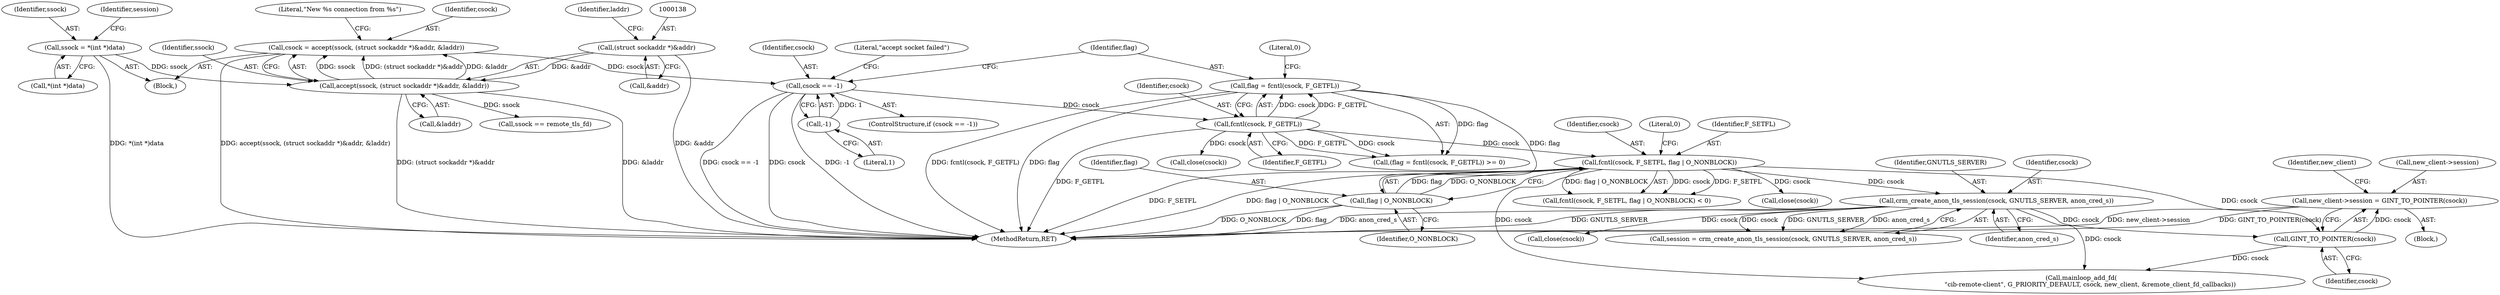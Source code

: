 digraph "0_pacemaker_564f7cc2a51dcd2f28ab12a13394f31be5aa3c93_2@pointer" {
"1000263" [label="(Call,new_client->session = GINT_TO_POINTER(csock))"];
"1000267" [label="(Call,GINT_TO_POINTER(csock))"];
"1000205" [label="(Call,crm_create_anon_tls_session(csock, GNUTLS_SERVER, anon_cred_s))"];
"1000176" [label="(Call,fcntl(csock, F_SETFL, flag | O_NONBLOCK))"];
"1000169" [label="(Call,fcntl(csock, F_GETFL))"];
"1000156" [label="(Call,csock == -1)"];
"1000133" [label="(Call,csock = accept(ssock, (struct sockaddr *)&addr, &laddr))"];
"1000135" [label="(Call,accept(ssock, (struct sockaddr *)&addr, &laddr))"];
"1000113" [label="(Call,ssock = *(int *)data)"];
"1000137" [label="(Call,(struct sockaddr *)&addr)"];
"1000158" [label="(Call,-1)"];
"1000179" [label="(Call,flag | O_NONBLOCK)"];
"1000167" [label="(Call,flag = fcntl(csock, F_GETFL))"];
"1000159" [label="(Literal,1)"];
"1000208" [label="(Identifier,anon_cred_s)"];
"1000177" [label="(Identifier,csock)"];
"1000156" [label="(Call,csock == -1)"];
"1000162" [label="(Literal,\"accept socket failed\")"];
"1000262" [label="(Block,)"];
"1000176" [label="(Call,fcntl(csock, F_SETFL, flag | O_NONBLOCK))"];
"1000263" [label="(Call,new_client->session = GINT_TO_POINTER(csock))"];
"1000267" [label="(Call,GINT_TO_POINTER(csock))"];
"1000114" [label="(Identifier,ssock)"];
"1000271" [label="(Identifier,new_client)"];
"1000146" [label="(Call,ssock == remote_tls_fd)"];
"1000141" [label="(Call,&laddr)"];
"1000216" [label="(Call,close(csock))"];
"1000169" [label="(Call,fcntl(csock, F_GETFL))"];
"1000166" [label="(Call,(flag = fcntl(csock, F_GETFL)) >= 0)"];
"1000171" [label="(Identifier,F_GETFL)"];
"1000139" [label="(Call,&addr)"];
"1000137" [label="(Call,(struct sockaddr *)&addr)"];
"1000288" [label="(MethodReturn,RET)"];
"1000207" [label="(Identifier,GNUTLS_SERVER)"];
"1000115" [label="(Call,*(int *)data)"];
"1000172" [label="(Literal,0)"];
"1000144" [label="(Literal,\"New %s connection from %s\")"];
"1000179" [label="(Call,flag | O_NONBLOCK)"];
"1000157" [label="(Identifier,csock)"];
"1000203" [label="(Call,session = crm_create_anon_tls_session(csock, GNUTLS_SERVER, anon_cred_s))"];
"1000268" [label="(Identifier,csock)"];
"1000264" [label="(Call,new_client->session)"];
"1000158" [label="(Call,-1)"];
"1000273" [label="(Call,mainloop_add_fd(\n         \"cib-remote-client\", G_PRIORITY_DEFAULT, csock, new_client, &remote_client_fd_callbacks))"];
"1000182" [label="(Literal,0)"];
"1000170" [label="(Identifier,csock)"];
"1000194" [label="(Call,close(csock))"];
"1000205" [label="(Call,crm_create_anon_tls_session(csock, GNUTLS_SERVER, anon_cred_s))"];
"1000206" [label="(Identifier,csock)"];
"1000180" [label="(Identifier,flag)"];
"1000181" [label="(Identifier,O_NONBLOCK)"];
"1000167" [label="(Call,flag = fcntl(csock, F_GETFL))"];
"1000175" [label="(Call,fcntl(csock, F_SETFL, flag | O_NONBLOCK) < 0)"];
"1000136" [label="(Identifier,ssock)"];
"1000178" [label="(Identifier,F_SETFL)"];
"1000105" [label="(Block,)"];
"1000155" [label="(ControlStructure,if (csock == -1))"];
"1000133" [label="(Call,csock = accept(ssock, (struct sockaddr *)&addr, &laddr))"];
"1000142" [label="(Identifier,laddr)"];
"1000168" [label="(Identifier,flag)"];
"1000113" [label="(Call,ssock = *(int *)data)"];
"1000186" [label="(Call,close(csock))"];
"1000135" [label="(Call,accept(ssock, (struct sockaddr *)&addr, &laddr))"];
"1000122" [label="(Identifier,session)"];
"1000134" [label="(Identifier,csock)"];
"1000263" -> "1000262"  [label="AST: "];
"1000263" -> "1000267"  [label="CFG: "];
"1000264" -> "1000263"  [label="AST: "];
"1000267" -> "1000263"  [label="AST: "];
"1000271" -> "1000263"  [label="CFG: "];
"1000263" -> "1000288"  [label="DDG: GINT_TO_POINTER(csock)"];
"1000263" -> "1000288"  [label="DDG: new_client->session"];
"1000267" -> "1000263"  [label="DDG: csock"];
"1000267" -> "1000268"  [label="CFG: "];
"1000268" -> "1000267"  [label="AST: "];
"1000205" -> "1000267"  [label="DDG: csock"];
"1000176" -> "1000267"  [label="DDG: csock"];
"1000267" -> "1000273"  [label="DDG: csock"];
"1000205" -> "1000203"  [label="AST: "];
"1000205" -> "1000208"  [label="CFG: "];
"1000206" -> "1000205"  [label="AST: "];
"1000207" -> "1000205"  [label="AST: "];
"1000208" -> "1000205"  [label="AST: "];
"1000203" -> "1000205"  [label="CFG: "];
"1000205" -> "1000288"  [label="DDG: anon_cred_s"];
"1000205" -> "1000288"  [label="DDG: GNUTLS_SERVER"];
"1000205" -> "1000203"  [label="DDG: csock"];
"1000205" -> "1000203"  [label="DDG: GNUTLS_SERVER"];
"1000205" -> "1000203"  [label="DDG: anon_cred_s"];
"1000176" -> "1000205"  [label="DDG: csock"];
"1000205" -> "1000216"  [label="DDG: csock"];
"1000205" -> "1000273"  [label="DDG: csock"];
"1000176" -> "1000175"  [label="AST: "];
"1000176" -> "1000179"  [label="CFG: "];
"1000177" -> "1000176"  [label="AST: "];
"1000178" -> "1000176"  [label="AST: "];
"1000179" -> "1000176"  [label="AST: "];
"1000182" -> "1000176"  [label="CFG: "];
"1000176" -> "1000288"  [label="DDG: F_SETFL"];
"1000176" -> "1000288"  [label="DDG: flag | O_NONBLOCK"];
"1000176" -> "1000175"  [label="DDG: csock"];
"1000176" -> "1000175"  [label="DDG: F_SETFL"];
"1000176" -> "1000175"  [label="DDG: flag | O_NONBLOCK"];
"1000169" -> "1000176"  [label="DDG: csock"];
"1000179" -> "1000176"  [label="DDG: flag"];
"1000179" -> "1000176"  [label="DDG: O_NONBLOCK"];
"1000176" -> "1000186"  [label="DDG: csock"];
"1000176" -> "1000273"  [label="DDG: csock"];
"1000169" -> "1000167"  [label="AST: "];
"1000169" -> "1000171"  [label="CFG: "];
"1000170" -> "1000169"  [label="AST: "];
"1000171" -> "1000169"  [label="AST: "];
"1000167" -> "1000169"  [label="CFG: "];
"1000169" -> "1000288"  [label="DDG: F_GETFL"];
"1000169" -> "1000166"  [label="DDG: csock"];
"1000169" -> "1000166"  [label="DDG: F_GETFL"];
"1000169" -> "1000167"  [label="DDG: csock"];
"1000169" -> "1000167"  [label="DDG: F_GETFL"];
"1000156" -> "1000169"  [label="DDG: csock"];
"1000169" -> "1000194"  [label="DDG: csock"];
"1000156" -> "1000155"  [label="AST: "];
"1000156" -> "1000158"  [label="CFG: "];
"1000157" -> "1000156"  [label="AST: "];
"1000158" -> "1000156"  [label="AST: "];
"1000162" -> "1000156"  [label="CFG: "];
"1000168" -> "1000156"  [label="CFG: "];
"1000156" -> "1000288"  [label="DDG: csock == -1"];
"1000156" -> "1000288"  [label="DDG: csock"];
"1000156" -> "1000288"  [label="DDG: -1"];
"1000133" -> "1000156"  [label="DDG: csock"];
"1000158" -> "1000156"  [label="DDG: 1"];
"1000133" -> "1000105"  [label="AST: "];
"1000133" -> "1000135"  [label="CFG: "];
"1000134" -> "1000133"  [label="AST: "];
"1000135" -> "1000133"  [label="AST: "];
"1000144" -> "1000133"  [label="CFG: "];
"1000133" -> "1000288"  [label="DDG: accept(ssock, (struct sockaddr *)&addr, &laddr)"];
"1000135" -> "1000133"  [label="DDG: ssock"];
"1000135" -> "1000133"  [label="DDG: (struct sockaddr *)&addr"];
"1000135" -> "1000133"  [label="DDG: &laddr"];
"1000135" -> "1000141"  [label="CFG: "];
"1000136" -> "1000135"  [label="AST: "];
"1000137" -> "1000135"  [label="AST: "];
"1000141" -> "1000135"  [label="AST: "];
"1000135" -> "1000288"  [label="DDG: &laddr"];
"1000135" -> "1000288"  [label="DDG: (struct sockaddr *)&addr"];
"1000113" -> "1000135"  [label="DDG: ssock"];
"1000137" -> "1000135"  [label="DDG: &addr"];
"1000135" -> "1000146"  [label="DDG: ssock"];
"1000113" -> "1000105"  [label="AST: "];
"1000113" -> "1000115"  [label="CFG: "];
"1000114" -> "1000113"  [label="AST: "];
"1000115" -> "1000113"  [label="AST: "];
"1000122" -> "1000113"  [label="CFG: "];
"1000113" -> "1000288"  [label="DDG: *(int *)data"];
"1000137" -> "1000139"  [label="CFG: "];
"1000138" -> "1000137"  [label="AST: "];
"1000139" -> "1000137"  [label="AST: "];
"1000142" -> "1000137"  [label="CFG: "];
"1000137" -> "1000288"  [label="DDG: &addr"];
"1000158" -> "1000159"  [label="CFG: "];
"1000159" -> "1000158"  [label="AST: "];
"1000179" -> "1000181"  [label="CFG: "];
"1000180" -> "1000179"  [label="AST: "];
"1000181" -> "1000179"  [label="AST: "];
"1000179" -> "1000288"  [label="DDG: O_NONBLOCK"];
"1000179" -> "1000288"  [label="DDG: flag"];
"1000167" -> "1000179"  [label="DDG: flag"];
"1000167" -> "1000166"  [label="AST: "];
"1000168" -> "1000167"  [label="AST: "];
"1000172" -> "1000167"  [label="CFG: "];
"1000167" -> "1000288"  [label="DDG: flag"];
"1000167" -> "1000288"  [label="DDG: fcntl(csock, F_GETFL)"];
"1000167" -> "1000166"  [label="DDG: flag"];
}
